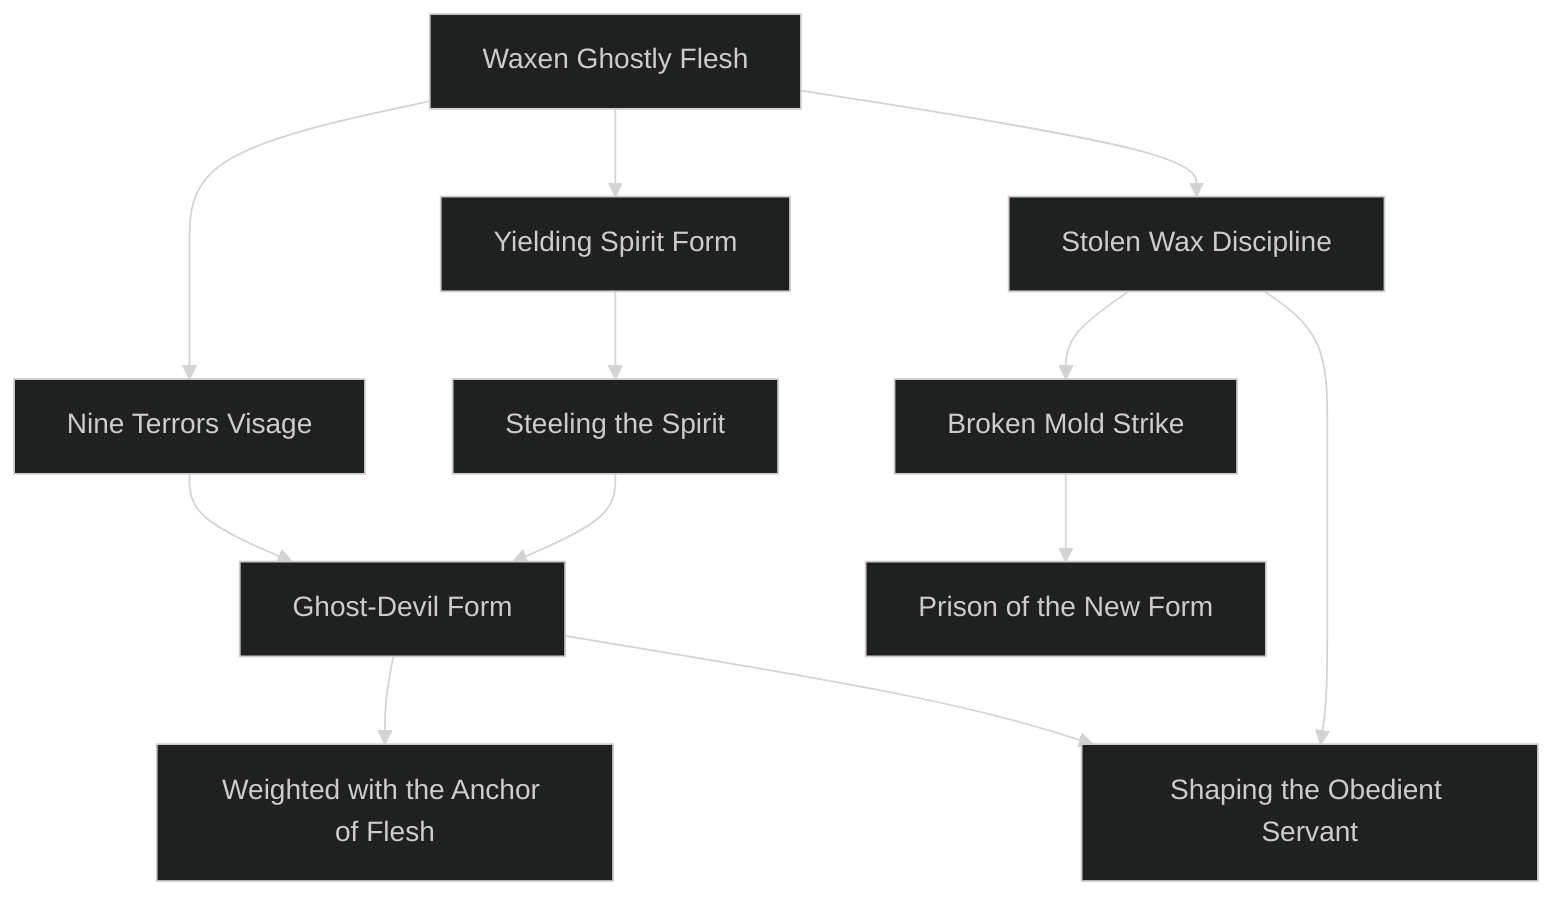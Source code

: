 ---
config:
  theme: dark
---
flowchart TD

    waxen_ghostly_flesh[Waxen Ghostly Flesh]
    click waxen_ghostly_flesh callback "
        Waxen Ghostly Flesh<br>
        <br>
        Cost: 5 motes<br>
        Duration: One scene<br>
        Type: Simple<br>
        Minimum Compassion: 2<br>
        Minimum Essence: 1<br>
        Prerequisite Charms: None<br>
        <br>
        With Waxen Ghostly Flesh, a ghost can adjust his
        form. Features can be lengthened or eradicated, appearances
        changed, height and girth added or decreased, and
        skin or hair color altered. Ghosts can assume improbable
        colors and shapes through the use of this Arcanos, and
        those whose appearance has been altered through the use
        of this Charm may be iridescent, inwardly glowing or
        painted with flawless funeral makeup. The ghost using the
        Charm spends Essence and then, molding his flesh as a
        potter would mold clay, adjusts the aspects of his appearance
        that he wishes to change.<br>
        A Dexterity + Craft (Moliation) roll indicates the
        success level of the attempt, with the amount of change
        the ghost is attempting to render determining the difficulty.
        Note that using this power restricts the ghost to a
        roughly human form of mass roughly equivalent to the
        ghost’s own, and it does not grant useful armor, fangs or
        claws (though it can create the appearance of such). The
        ghost is simply reshaping himself, not drawing new ghostly
        matter from elsewhere.<br>
        After a scene, the ghost’s flesh begins to melt back
        toward its customary form. The process is visible to anyone
        observing the ghost closely (Perception + Awareness roll)
        and is a useful and time-honored method of flushing out
        ghostly impostors. A ghost thus reshaped can spend a
        Willpower point to arrest the slide back to his usual form
        for an hour, at which point the process picks up where it
        left off. This process can be repeated as long as the ghost
        has the Willpower to spend.<br>
        Feature Changed Difficulty<br>
        Skin, hair or eye color 1<br>
        Facial feature 2<br>
        Body shape 3<br>
        Adding non-human feature 4
        "

    nine_terrors_visage[Nine Terrors Visage]
    waxen_ghostly_flesh --> nine_terrors_visage
    click nine_terrors_visage callback "
        Nine Terrors Visage<br>
        <br>
        Cost: 6 motes<br>
        Duration: One hour<br>
        Type: Simple<br>
        Minimum Compassion: 3<br>
        Minimum Essence: 1<br>
        Prerequisite Charms: Waxen Ghostly Flesh<br>
        <br>
        With Nine Terrors Visage, a ghost can instantly
        assume another face without so much as moving a muscle.
        The ghost’s image simply shifts and changes. The mask
        remains in place for an hour, at which point it melts and
        shifts back to the ghost’s original appearance. The change
        in visage can be maintained for an additional day by the
        expenditure of a Willpower point.<br>
        Many ghosts have a series of visages they use on a
        regular basis, ranging from the horrifying to the alluring.
        Creating a visage requires a day’s effort, a successful Dex-
        terity + Craft (Moliation) roll to plan and a Dexterity +
        Compassion (difficulty 2 for normal visages) roll to create.
        If the rolls are successful, the visage is now available for the
        ghost to use whenever she pleases.<br>
        Some visages may be so horrifying and/or alluring that
        they may have an additional affect beyond simply chang-
        ing the ghost’s appearance. These Visages are +2 difficulty
        on the roll to create (planning difficulty as normal). Some
        visage effects include:<br>
        Fear: The players of all who see the ghost’s face must
        make a successful Valor roll (difficulty 1) or have their
        characters flee in terror for the duration of a scene. They
        will not be able to fight except in self-defense, and then, all
        rolls will still be at +2 difficulty.<br>
        Entrancement: Those who see the ghost’s face are so
        smitten with its otherworldly beauty that their players
        must succeed on a Temperance roll (difficulty 1) or have
        their characters become enraptured with the spirit. Such
        smitten souls are prone to follow the ghost’s suggestions or
        to do whatever they think will please the ghost of their
        own initiative.<br>
        Disgust: The ghost’s visage is so repulsive that the
        player of any observer must succeed on a Willpower roll
        (difficulty 1), or his character is caught in the throes of a
        brief bout of nausea. Players of those thus afflicted are at +1
        difficulty on their rolls for any physical activity. This effect
        persists for the remainder of the scene, but the character
        can only suffer from it once at a given time.<br>
        Once a character has successfully overcome the ef-
        fects of a Nine Terrors Visage, she is immune to the ghost
        using that particular visage on her ever thereafter. How-
        ever, those mortals who fail to resist are at +1 difficulty to
        resist it the next time. Four consecutive failures means that
        the character will never be able to resist the effects of that
        visage without a dramatic change in her mental makeup.
        This limitation does not apply to the Exalted, who are too
        mighty for such ghostly tricks.
        "

    yielding_spirit_form[Yielding Spirit Form]
    waxen_ghostly_flesh --> yielding_spirit_form
    click yielding_spirit_form callback "
        Yielding Spirit Form<br>
        <br>
        Cost: 4 motes<br>
        Duration: Instant<br>
        Type: Reflexive<br>
        Minimum Compassion: 2<br>
        Minimum Essence: 1<br>
        Prerequisite Charms: Waxen Ghostly Flesh<br>
        <br>
        The ghost’s spirit form becomes soft and pliable upon
        impact, rendering her more resistant to damage. The
        impact of a blow (or slash or stab) is still felt, but the ghost’s
        body simply distends, adjusting to the effects of the strike.
        The player of a ghost who activates this Charm may roll
        her character’s full Dexterity + Craft (Moliation) pool
        against any attack the ghost is aware of. Every success
        subtracts one from the damage of a single lethal or bashing
        attack. This roll is made after the attack is resolved but
        before soak is applied.<br>
        Even if the blow does no damage, the ghost will
        usually be deformed by it in some way. A strike to the
        head will crush the shape of the ghost’s skull; a slash to
        the arm may deform it beyond recognition. The effects
        are merely cosmetic, however, and the deformation
        quickly heals itself. For every level of damage sopped up
        by the Yielding Spirit Form, it takes one turn for the
        ghost’s unliving tissue to restore itself to its original form.
        This process is constant, but additional damage absorbed
        during this time adds to the duration of the recovery.
        "

    steeling_the_spirit[Steeling the Spirit]
    yielding_spirit_form --> steeling_the_spirit
    click steeling_the_spirit callback "
        Steeling the Spirit<br>
        <br>
        Cost: 7 motes, 1 Willpower<br>
        Duration: One day/success<br>
        Type: Simple<br>
        Minimum Compassion: 2<br>
        Minimum Essence: 3<br>
        Prerequisite Charms: Yielding Spirit Form<br>
        <br>
        Steeling the Spirit lets a ghost fix in place his altered
        features or form. A Willpower roll determines how many
        days the steeled flesh remains. The effect is extended for
        one day for each success. This power, however, can only be
        used by the ghost on himself.<br>
        In addition, when used in conjunction with Ghost-
        Devil Form to harden protrusions such as fangs, claws
        and the like, such accouterments are treated as if they
        are exceptional weapons and gain the same number of
        bonus points.
        "

    ghost_devil_form[Ghost-Devil Form]
    nine_terrors_visage --> ghost_devil_form
    steeling_the_spirit --> ghost_devil_form
    click ghost_devil_form callback "
        Ghost-Devil Form<br>
        <br>
        Cost: 10 motes<br>
        Duration: One scene<br>
        Type: Simple<br>
        Minimum Compassion: 3<br>
        Minimum Essence: 2<br>
        Prerequisite Charms: Nine Terrors Visage, Steeling the Spirit<br>
        <br>
        Ghost-Devil Form allows the ghost to adopt not just
        a new face, but rather, a new form entirely. This form can
        be human or otherwise and can sport working claws,
        talons, fangs and the like. A Ghost-Devil Form can be up
        to twice the ghost’s normal size and can feature such
        extras as additional working limbs, armor and so forth. It
        does not need to be human in the slightest, and the
        change from regular form to Ghost-Devil Form is effectively
        instantaneous.<br>
        Like Nine Terrors Visage, a Ghost-Devil Form must
        be conceptualized beforehand. Crafting a Ghost-Devil
        Form takes longer than making a Nine Terrors Visage,
        however, and is more difficult. Building a form requires an
        Intelligence + Craft (Moliation) roll to design and then a
        Dexterity + Compassion roll (Difficulty 3) to execute.
        Each damage-dealing or similar aspect of the form (claws,
        fangs, extra arms) requires an additional day of design work
        and an additional Craft (Moliation) roll at difficulty 2 to
        build. Ghost-Devil Form is also similar to Nine Terrors
        Visage in its duration and effects on observers. This Arcanos
        almost always has its effect extended through the use of
        Steeling the Spirit or some other, more powerful Charm of
        permanency. Only ghosts and ghostly beings can be re-
        shaped with the power of this Charm.
        <br>
        MANIFESTATIONS OF GHOST-DEVIL FORM<br>
        Various protrusions can be made by a ghost
        using Ghost-Devil Form.<br>
        Shapechange Effect<br>
        Claws Spd +3, Acc +1, Dam +3L, Def-1<br>
        Fangs Spd +0, Acc +1, Dam +4L, Def -1<br>
        Armored Skin +2L/2B levels of soak, compatible
        with armor<br>
        Additional Eyes All Perception rolls against
        visible enemies are at -2 difficulty<br>
        Extra Arms -1 to the extra actions penalty
        for each additional set of arms, to
        a maximum of -3
        "

    weighted_with_the_anchor_of_flesh[Weighted with the Anchor of Flesh]
    ghost_devil_form --> weighted_with_the_anchor_of_flesh
    click weighted_with_the_anchor_of_flesh callback "
        Weighted with the Anchor of Flesh<br>
        <br>
        Cost: 20 motes, 2 Willpower (no Willpower in the shadowlands)<br>
        Duration: One hour<br>
        Type: Simple<br>
        Minimum Compassion: 5<br>
        Minimum Essence: 3<br>
        Prerequisite Charms: Ghost-Devil Form<br>
        <br>
        When Weighted With the Anchor of Flesh, a ghost
        obtains the ability to materialize in the lands of the living.
        If he does so when in Ghost-Devil Form, then all of the
        weaponry available to him in that shape retains its potency.
        In short, the ghost materializes and can affect the
        living world normally, for good or for ill, until the Anchor
        lifts and he fades back to insubstantiality.<br>
        While held by the Anchor of Flesh, the ghost can be
        wounded by material weapons and is otherwise normal and
        material. If wounded, he will bleed (though the blood will
        fade as he does), and if struck down, he will fall before
        dissipating back into the Underworld.<br>
        The Anchor’s duration is one hour. However, the
        ghost can extend this by expending another point of
        Willpower for each additional hour he wishes to remain.
        Ghosts who have materialized thus are still vulnerable to
        banishment and to effects that specifically target material-
        ized spirits.
        "

    stolen_wax_discipline[Stolen Wax Discipline]
    waxen_ghostly_flesh --> stolen_wax_discipline
    click stolen_wax_discipline callback "
        Stolen Wax Discipline<br>
        <br>
        Cost: 5 motes, one lethal health level<br>
        Duration: One hour per permanent Essence<br>
        Type: Simple<br>
        Minimum Compassion: 3<br>
        Minimum Essence: 2<br>
        Prerequisite Charms: Waxen Ghostly Flesh<br>
        <br>
        Stolen Wax Discipline allows a ghost to reshape the
        unliving tissues of another ghost. It only works on willing
        subjects but is useful for disguising friends, theatrical
        performances and the like.<br>
        Using Stolen Wax Discipline requires the laying of
        hands upon the target, as well as a successful Dexterity +
        Compassion roll. The difficulty of the roll depends on the
        degree of change being attempted (see Waxen Ghostly
        Flesh for a guideline to appropriate difficulties). The
        effects of the Arcanos last one hour per point of the
        shaping ghost’s permanent Essence and cannot be ex-
        tended through the use of Willpower. To extend its effects,
        either the ghost doing the shaping must use Prison of the
        New Form, or the ghost receiving the changes must use
        Steeling the Spirit.
        "

    broken_mold_strike[Broken Mold Strike]
    stolen_wax_discipline --> broken_mold_strike
    click broken_mold_strike callback "
        Broken Mold Strike<br>
        Cost: 7 motes
        Duration: Instant or one hour
        Type: Supplementary
        Minimum Compassion: 3
        Minimum Essence: 3
        Prerequisite Charms: Stolen Wax Discipline
        Unlike Stolen Wax Discipline, Broken Mold Strike
        allows a ghost to inflict the horrors of reshaped flesh on an
        unwilling target. Using Broken Mold Strike requires a
        successful Brawl attack, which need do no damage, fol-
        lowed by a reflexive Strength + Compassion roll.
        A ghost attacking with Broken Mold Strike shreds
        and boils off the target’s ectoplasm doing a base lethal
        damage equal to the ghost’s Willpower + (successes on the
        Strength + Compassion roll) + any extra successes on the
        attack. This attack works only against other ghosts or
        against creatures that partake of ghostly nature and can be
        subjected to the Shifting Ghost-Clay Path. This does not
        include deathknights, whose physical substance shields
        them from this attack.
        "

    shaping_the_obedient_servant[Shaping the Obedient Servant]
    ghost_devil_form --> shaping_the_obedient_servant
    stolen_wax_discipline --> shaping_the_obedient_servant
    click shaping_the_obedient_servant callback "
        Shaping the Obedient Servant<br>
        <br>
        Cost: 9 motes, 1 Willpower<br>
        Duration: One day<br>
        Type: Supplemental<br>
        Minimum Compassion: 3<br>
        Minimum Essence: 3<br>
        PrerequisiteCharms:Ghost-Devil Form, Stolen Wax Discipline<br>
        <br>
        Shaping the Obedient Servant is the means by which
        a ghost can use the powers associated with Ghost-Devil
        Form on another. Frequently used by servants of the
        Deathlords to create monstrous ghostly warriors for battles
        among the dead, this power is also a favorite of artisans,
        costumers and others among the dead who depend on
        disguise as part of their livelihood.<br>
        Shaping the Obedient Servant requires the expenditure
        of the Arcanos cost, followed by the regular difficulty 3
        Dexterity + Compassion roll for Ghost-Devil Form. Obedient
        Servant shapes must be planned ahead of time, just like
        Ghost-Devil Form, but if all the results are going to look the
        same, only one roll needs to be made to plan the change.<br>
        Often, the Deathlords and their more powerful seneschals
        wish to make the effects of Shaping the Obedient
        Servant permanent. This can be accomplished through a
        successful Willpower roll and the expenditure of experience
        points on the part of the character being reshaped.
        The more experience points expended, the longer the
        effect lasts. A single experience point freezes it for a
        month, 2 points for a year, and 3 points extend the effect
        indefinitely. Essence is no longer committed to the effect
        once experience points are spent to extend it. This Arcanos
        works only on the dead.
        "

    prison_of_the_new_form[Prison of the New Form]
    broken_mold_strike --> prison_of_the_new_form
    click prison_of_the_new_form callback "
        Prison of the New Form<br>
        <br>
        Cost: 12 motes, 1 Willpower<br>
        Duration: One week per success<br>
        Type: Supplemental<br>
        Minimum Compassion: 4<br>
        Minimum Essence: 3<br>
        Prerequisite Charms: Broken Mold Strike<br>
        <br>
        Prison of the New Form enables a ghost to seal her
        target into his current form, willing or no. The character
        must touch the target or make a successful unarmed
        Brawl or Martial Arts attack that need not do damage. A
        successful contested roll of the attacking ghost’s Stamina
        + Compassion against the target’s Conviction enables
        the ghost to lock down the victim’s form for one week per
        extra success. During this time, he cannot be affected by
        any other spirit-flesh crafting power that alters his form,
        but he remains vulnerable to damage from powers such as
        Broken Mold Strike. Prison of the New Form is often used
        to keep prisoners in an eyeless, mouthless or limbless
        state. Obviously, this Arcanos works only against ghosts
        or ghostly creatures.
        "